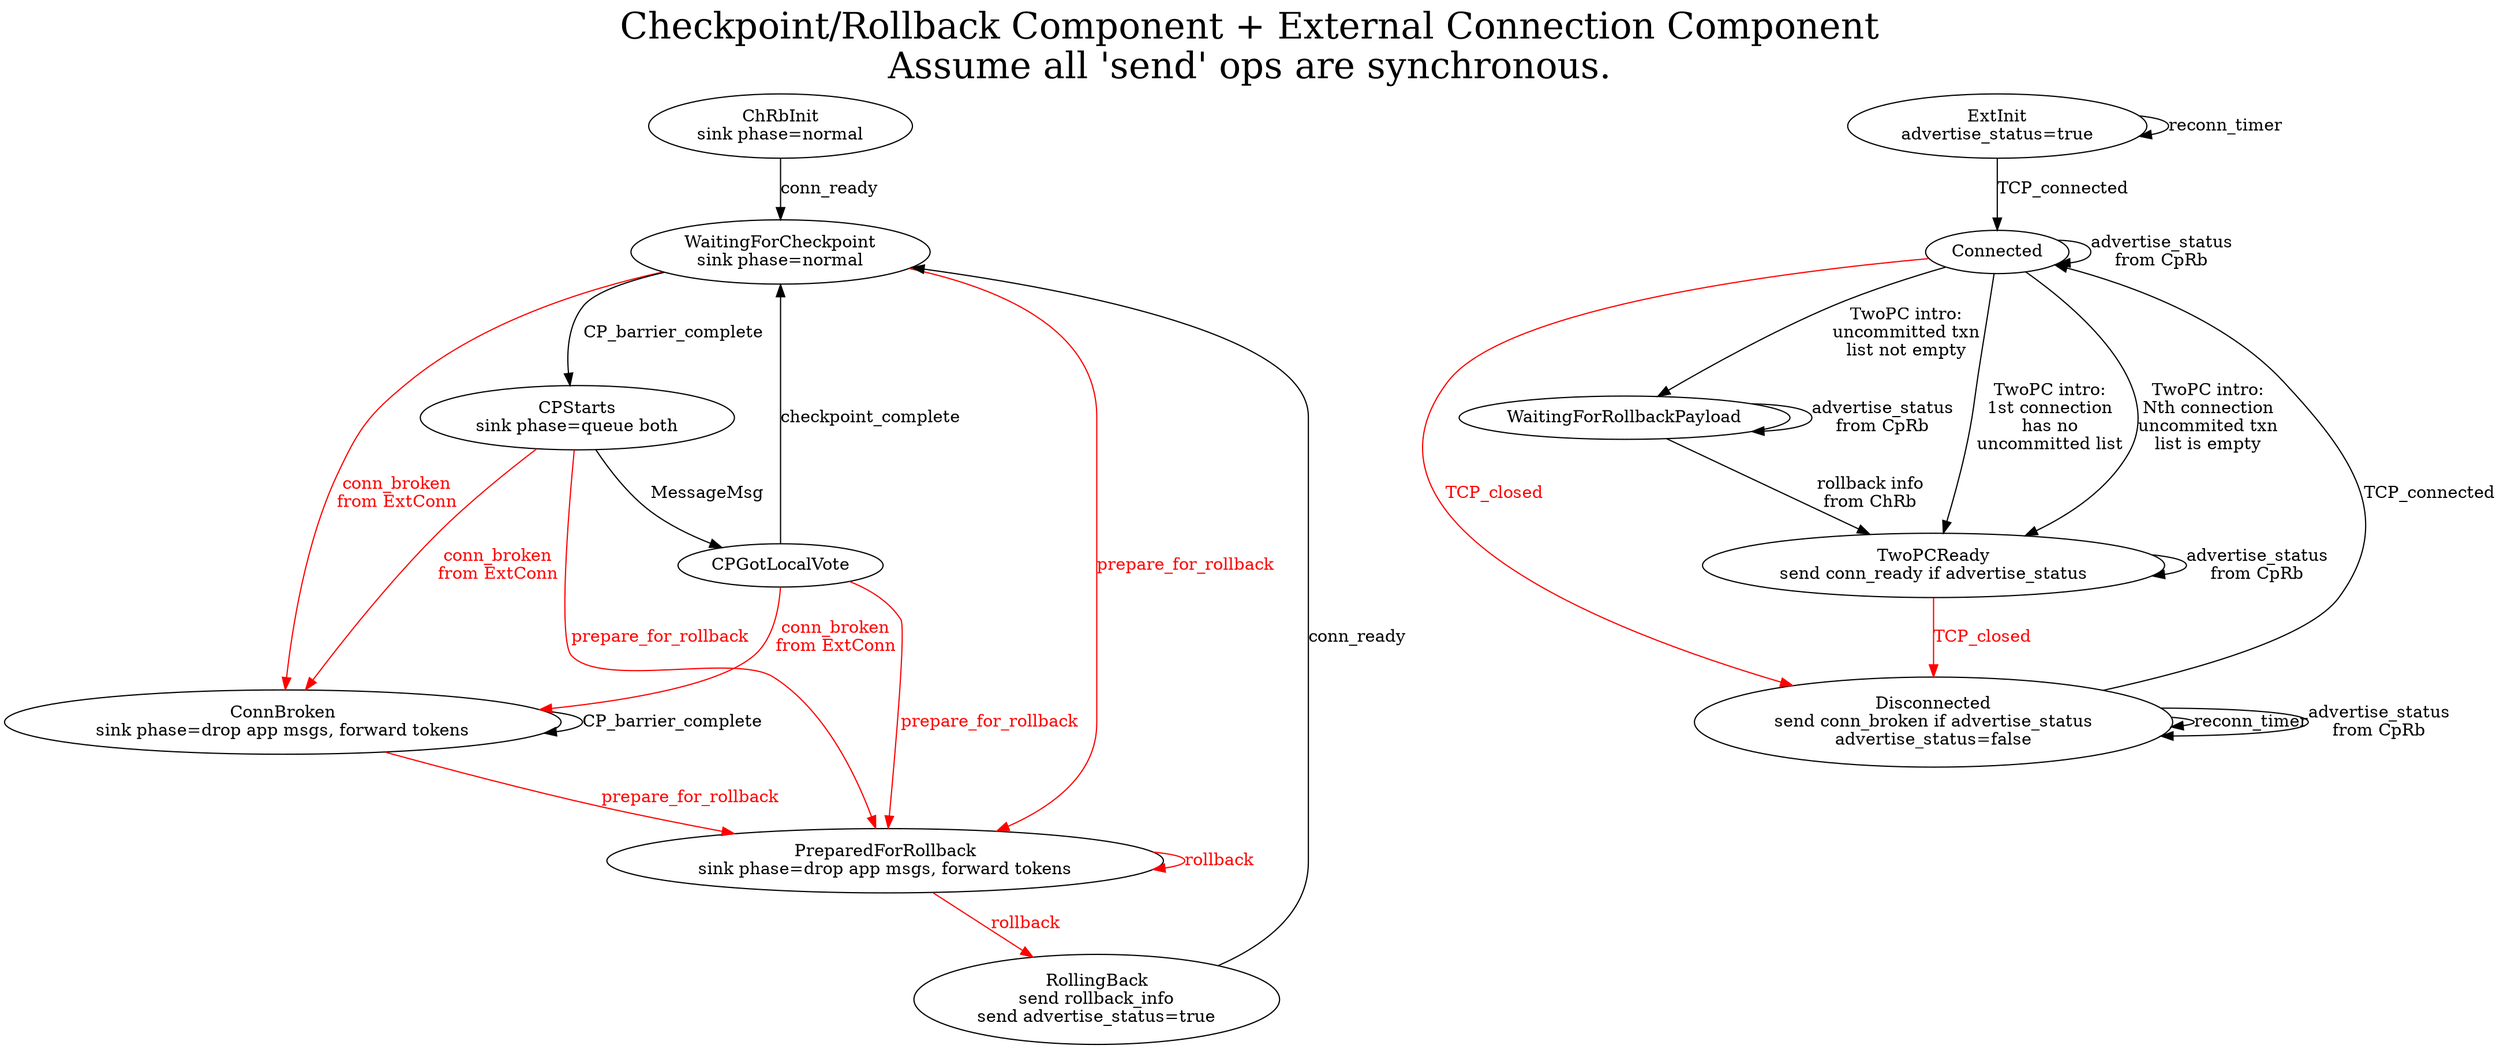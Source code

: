 digraph mashup {
    graph [label="Checkpoint/Rollback Component + External Connection Component\nAssume all 'send' ops are synchronous.",labelloc=t,fontsize=30];
    subgraph AA {
	graph [label="SUB Checkpoint/Rollback Component",labelloc=t,fontsize=20];

	// Subgraphs
	subgraph init {
		ChRbInit [label="ChRbInit\nsink phase=normal"];
	}
	subgraph cp {
		WaitingForCheckpoint [label="WaitingForCheckpoint\nsink phase=normal"];
		ConnBroken [label="ConnBroken\nsink phase=drop app msgs, forward tokens"];
	}
	subgraph sacp {
		CPStarts [label="CPStarts\nsink phase=queue both"];
		CPGotLocalVote;
		// CPGotGlobalVote; // Can we remove this node?

		CPStarts -> CPGotLocalVote [label=MessageMsg];
		CPGotLocalVote -> WaitingForCheckpoint [label=checkpoint_complete];
		// CPGotLocalVote -> CPGotGlobalVote [label=checkpoint_complete];
		// CPGotGlobalVote -> WaitingForCheckpoint [label=what_happens_here]; // Can we remove this node?
	}
	subgraph rollback {
		PreparedForRollback [label="PreparedForRollback\nsink phase=drop app msgs, forward tokens"];
		RollingBack [label="RollingBack\nsend rollback_info\nsend advertise_status=true"];

		PreparedForRollback -> RollingBack [label=rollback,fontcolor=red,color=red];
		PreparedForRollback -> PreparedForRollback [label=rollback,fontcolor=red,color=red];
	}

	// Other Edges
	ChRbInit -> WaitingForCheckpoint [label=conn_ready];

	WaitingForCheckpoint -> CPStarts [label=CP_barrier_complete];
	ConnBroken -> ConnBroken [label=CP_barrier_complete];

	WaitingForCheckpoint -> PreparedForRollback [label=prepare_for_rollback,fontcolor=red,color=red];
	ConnBroken -> PreparedForRollback [label=prepare_for_rollback,fontcolor=red,color=red];
	CPStarts -> PreparedForRollback [label=prepare_for_rollback,fontcolor=red,color=red];
	CPGotLocalVote -> PreparedForRollback [label=prepare_for_rollback,fontcolor=red,color=red];

	WaitingForCheckpoint -> ConnBroken [label="conn_broken\nfrom ExtConn",fontcolor=red,color=red];
	CPStarts -> ConnBroken [label="conn_broken\nfrom ExtConn",fontcolor=red,color=red];
	CPGotLocalVote -> ConnBroken [label="conn_broken\nfrom ExtConn",fontcolor=red,color=red];

	RollingBack -> WaitingForCheckpoint [label=conn_ready];
     }

	subgraph external {
            graph [label="External Connection Component",labelloc=t,fontsize=30];

        ExtInit [label="ExtInit\nadvertise_status=true"];
	    ExtInit -> ExtInit [label=reconn_timer];
	    ExtInit -> Connected [label=TCP_connected];
	    Connected -> Disconnected [label=TCP_closed,fontcolor=red,color=red];
	    Connected -> Connected [label="advertise_status\nfrom CpRb"];
	    Disconnected [label="Disconnected\nsend conn_broken if advertise_status\nadvertise_status=false"];
	    Disconnected -> Connected [label=TCP_connected];
	    Disconnected -> Disconnected [label=reconn_timer];
	    Disconnected -> Disconnected [label="advertise_status\nfrom CpRb"];
	    Connected -> WaitingForRollbackPayload [label="TwoPC intro:\nuncommitted txn\nlist not empty"];
	    Connected -> TwoPCReady [label="TwoPC intro:\n1st connection\nhas no\nuncommitted list"];
	    Connected -> TwoPCReady [label="TwoPC intro:\nNth connection\nuncommited txn\nlist is empty"];
	    WaitingForRollbackPayload -> TwoPCReady [label="rollback info\nfrom ChRb"];
	    WaitingForRollbackPayload -> WaitingForRollbackPayload [label="advertise_status\nfrom CpRb"];

	    TwoPCReady [label="TwoPCReady\nsend conn_ready if advertise_status"]
	    TwoPCReady -> Disconnected [label=TCP_closed,fontcolor=red,color=red];
	    TwoPCReady -> TwoPCReady [label="advertise_status\nfrom CpRb"]
        }
    ## Not supported by dot, booooo: Connected -> AA [label=conn_broken,style=dashed,fontcolor=red,color=red];
    {rank=same; ChRbInit; ExtInit; };
    ## {rank=same; Disconnected; RollingBack; ; };
}
